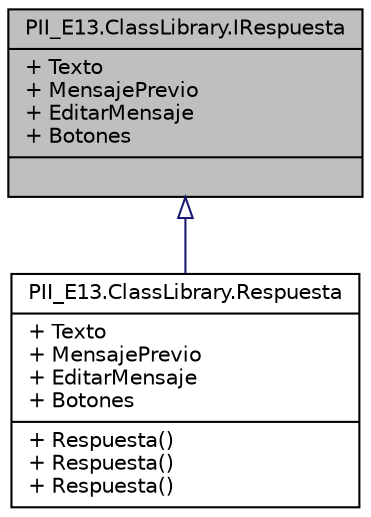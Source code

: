 digraph "PII_E13.ClassLibrary.IRespuesta"
{
 // INTERACTIVE_SVG=YES
 // LATEX_PDF_SIZE
  edge [fontname="Helvetica",fontsize="10",labelfontname="Helvetica",labelfontsize="10"];
  node [fontname="Helvetica",fontsize="10",shape=record];
  Node1 [label="{PII_E13.ClassLibrary.IRespuesta\n|+ Texto\l+ MensajePrevio\l+ EditarMensaje\l+ Botones\l|}",height=0.2,width=0.4,color="black", fillcolor="grey75", style="filled", fontcolor="black",tooltip="Interfaz que representa una respuesta a un mensaje. DOCUMENTAR PATRONES APLICADOS"];
  Node1 -> Node2 [dir="back",color="midnightblue",fontsize="10",style="solid",arrowtail="onormal",fontname="Helvetica"];
  Node2 [label="{PII_E13.ClassLibrary.Respuesta\n|+ Texto\l+ MensajePrevio\l+ EditarMensaje\l+ Botones\l|+ Respuesta()\l+ Respuesta()\l+ Respuesta()\l}",height=0.2,width=0.4,color="black", fillcolor="white", style="filled",URL="$classPII__E13_1_1ClassLibrary_1_1Respuesta.html",tooltip="Clase que representa una respuesta a un mensaje. DOCUMENTAR PATRONES APLICADOS"];
}
